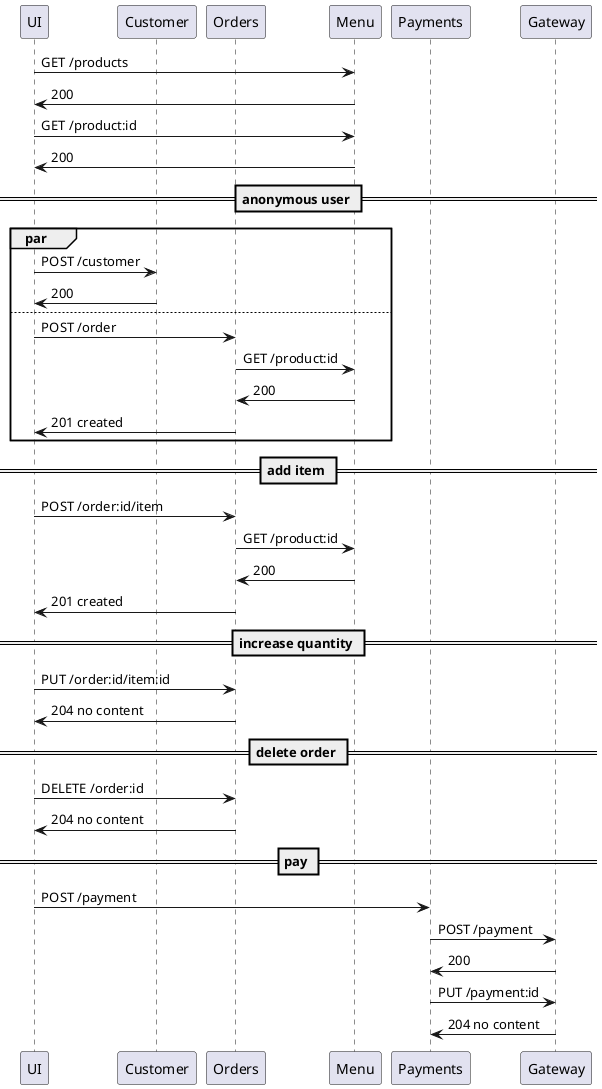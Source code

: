 @startuml sequence 

participant UI
participant Customer
participant Orders
participant Menu
participant Payments

UI -> Menu : GET /products
Menu -> UI : 200
UI -> Menu : GET /product:id
Menu -> UI : 200

== anonymous user ==
par
UI -> Customer : POST /customer
Customer -> UI : 200 
else
UI -> Orders : POST /order
Orders -> Menu : GET /product:id
Menu -> Orders : 200
Orders -> UI : 201 created
end
== add item ==
UI -> Orders : POST /order:id/item
Orders -> Menu : GET /product:id
Menu -> Orders : 200
Orders -> UI : 201 created
== increase quantity ==
UI -> Orders : PUT /order:id/item:id
Orders -> UI : 204 no content
== delete order ==
UI -> Orders : DELETE /order:id
Orders -> UI : 204 no content

== pay ==
UI -> Payments : POST /payment
Payments -> Gateway : POST /payment
Gateway -> Payments : 200
Payments -> Gateway : PUT /payment:id
Gateway -> Payments : 204 no content



@enduml